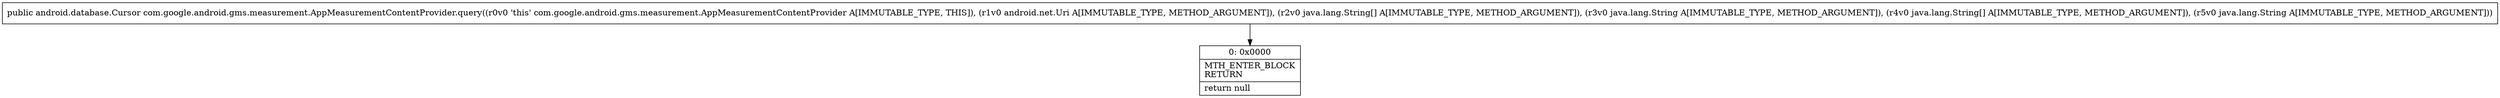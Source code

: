 digraph "CFG forcom.google.android.gms.measurement.AppMeasurementContentProvider.query(Landroid\/net\/Uri;[Ljava\/lang\/String;Ljava\/lang\/String;[Ljava\/lang\/String;Ljava\/lang\/String;)Landroid\/database\/Cursor;" {
Node_0 [shape=record,label="{0\:\ 0x0000|MTH_ENTER_BLOCK\lRETURN\l|return null\l}"];
MethodNode[shape=record,label="{public android.database.Cursor com.google.android.gms.measurement.AppMeasurementContentProvider.query((r0v0 'this' com.google.android.gms.measurement.AppMeasurementContentProvider A[IMMUTABLE_TYPE, THIS]), (r1v0 android.net.Uri A[IMMUTABLE_TYPE, METHOD_ARGUMENT]), (r2v0 java.lang.String[] A[IMMUTABLE_TYPE, METHOD_ARGUMENT]), (r3v0 java.lang.String A[IMMUTABLE_TYPE, METHOD_ARGUMENT]), (r4v0 java.lang.String[] A[IMMUTABLE_TYPE, METHOD_ARGUMENT]), (r5v0 java.lang.String A[IMMUTABLE_TYPE, METHOD_ARGUMENT])) }"];
MethodNode -> Node_0;
}

